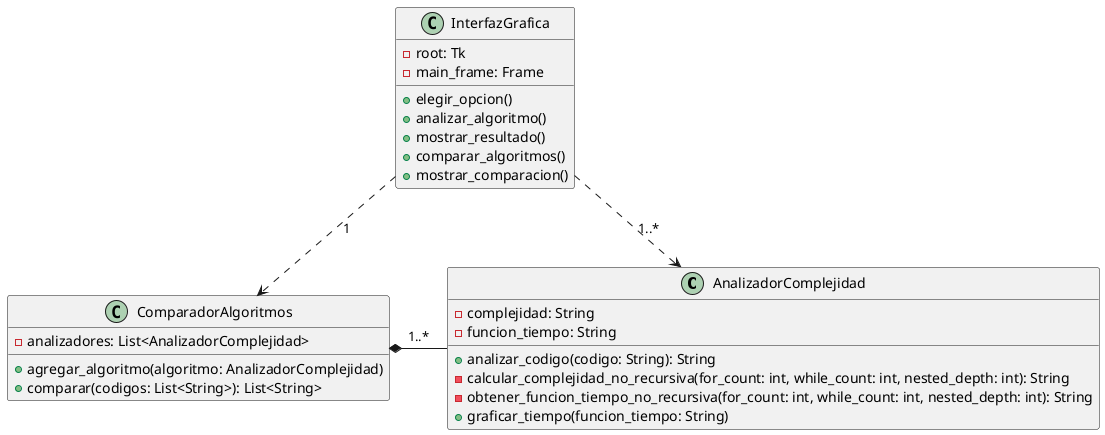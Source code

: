 @startuml

' Definición de las clases con sus atributos y métodos principales

class AnalizadorComplejidad {
    - complejidad: String
    - funcion_tiempo: String
    + analizar_codigo(codigo: String): String
    - calcular_complejidad_no_recursiva(for_count: int, while_count: int, nested_depth: int): String
    - obtener_funcion_tiempo_no_recursiva(for_count: int, while_count: int, nested_depth: int): String
    + graficar_tiempo(funcion_tiempo: String)
}

class ComparadorAlgoritmos {
    - analizadores: List<AnalizadorComplejidad>
    + agregar_algoritmo(algoritmo: AnalizadorComplejidad)
    + comparar(codigos: List<String>): List<String>
}

class InterfazGrafica {
    - root: Tk
    - main_frame: Frame
    + elegir_opcion()
    + analizar_algoritmo()
    + mostrar_resultado()
    + comparar_algoritmos()
    + mostrar_comparacion()
}

' Relaciones entre las clases con multiplicidades
InterfazGrafica ..> AnalizadorComplejidad : "1..*"
ComparadorAlgoritmos *- AnalizadorComplejidad : "1..*"
InterfazGrafica ..> ComparadorAlgoritmos : "1"

@enduml
